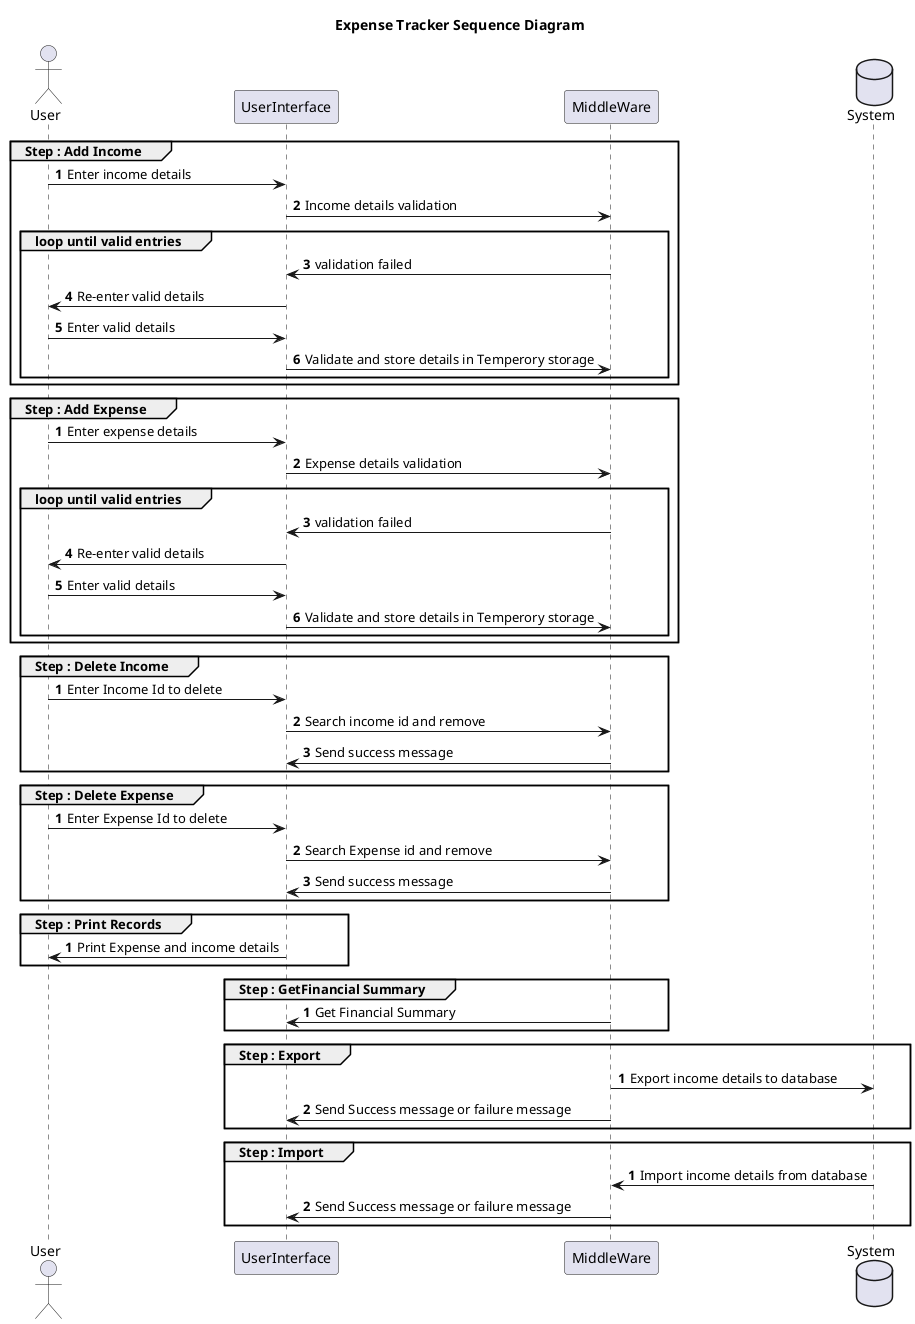 @startuml Expense Tracker
title Expense Tracker Sequence Diagram
actor User 
participant UserInterface as UI 
participant MiddleWare as MW 
database System 

group Step : Add Income 
autonumber
User -> UI : Enter income details
UI -> MW : Income details validation
group loop until valid entries
MW -> UI : validation failed 
UI -> User : Re-enter valid details
User -> UI : Enter valid details
UI -> MW : Validate and store details in Temperory storage
end
end
group Step : Add Expense 
autonumber
User -> UI : Enter expense details
UI -> MW : Expense details validation
group loop until valid entries
MW -> UI : validation failed 
UI -> User : Re-enter valid details
User -> UI : Enter valid details
UI -> MW : Validate and store details in Temperory storage
end
end

group Step : Delete Income 
autonumber
User -> UI : Enter Income Id to delete
UI -> MW : Search income id and remove
MW -> UI : Send success message
end

group Step : Delete Expense 
autonumber
User -> UI : Enter Expense Id to delete
UI -> MW : Search Expense id and remove
MW -> UI : Send success message
end

group Step : Print Records 
autonumber
UI -> User : Print Expense and income details
end

group Step : GetFinancial Summary
autonumber
MW -> UI : Get Financial Summary
end

group Step : Export
autonumber
MW -> System : Export income details to database
MW -> UI : Send Success message or failure message
end

group Step : Import
autonumber
System -> MW : Import income details from database
MW -> UI : Send Success message or failure message
end
@enduml